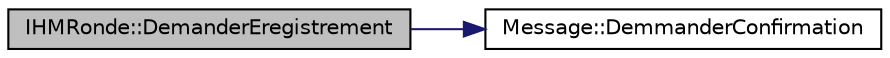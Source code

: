 digraph "IHMRonde::DemanderEregistrement"
{
 // LATEX_PDF_SIZE
  edge [fontname="Helvetica",fontsize="10",labelfontname="Helvetica",labelfontsize="10"];
  node [fontname="Helvetica",fontsize="10",shape=record];
  rankdir="LR";
  Node1 [label="IHMRonde::DemanderEregistrement",height=0.2,width=0.4,color="black", fillcolor="grey75", style="filled", fontcolor="black",tooltip="IHMRonde::DemanderEregistrement Demande a l'utilisteur si il souhaite continuer sans enregister ou an..."];
  Node1 -> Node2 [color="midnightblue",fontsize="10",style="solid",fontname="Helvetica"];
  Node2 [label="Message::DemmanderConfirmation",height=0.2,width=0.4,color="black", fillcolor="white", style="filled",URL="$class_message.html#a0c6e95e7b1707ed6ea924f14d5a8943f",tooltip="Message::DemmanderConfirmation."];
}
